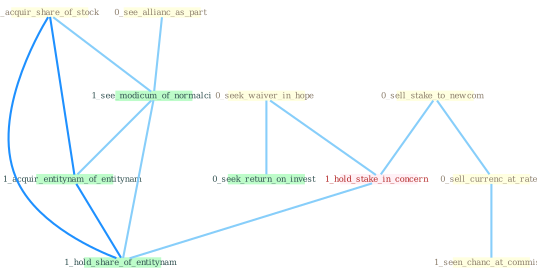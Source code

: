 Graph G{ 
    node
    [shape=polygon,style=filled,width=.5,height=.06,color="#BDFCC9",fixedsize=true,fontsize=4,
    fontcolor="#2f4f4f"];
    {node
    [color="#ffffe0", fontcolor="#8b7d6b"] "0_seek_waiver_in_hope " "0_see_allianc_as_part " "0_sell_stake_to_newcom " "0_sell_currenc_at_rate " "1_seen_chanc_at_commiss " "1_acquir_share_of_stock "}
{node [color="#fff0f5", fontcolor="#b22222"] "1_hold_stake_in_concern "}
edge [color="#B0E2FF"];

	"0_seek_waiver_in_hope " -- "1_hold_stake_in_concern " [w="1", color="#87cefa" ];
	"0_seek_waiver_in_hope " -- "0_seek_return_on_invest " [w="1", color="#87cefa" ];
	"0_see_allianc_as_part " -- "1_see_modicum_of_normalci " [w="1", color="#87cefa" ];
	"0_sell_stake_to_newcom " -- "0_sell_currenc_at_rate " [w="1", color="#87cefa" ];
	"0_sell_stake_to_newcom " -- "1_hold_stake_in_concern " [w="1", color="#87cefa" ];
	"0_sell_currenc_at_rate " -- "1_seen_chanc_at_commiss " [w="1", color="#87cefa" ];
	"1_acquir_share_of_stock " -- "1_see_modicum_of_normalci " [w="1", color="#87cefa" ];
	"1_acquir_share_of_stock " -- "1_acquir_entitynam_of_entitynam " [w="2", color="#1e90ff" , len=0.8];
	"1_acquir_share_of_stock " -- "1_hold_share_of_entitynam " [w="2", color="#1e90ff" , len=0.8];
	"1_hold_stake_in_concern " -- "1_hold_share_of_entitynam " [w="1", color="#87cefa" ];
	"1_see_modicum_of_normalci " -- "1_acquir_entitynam_of_entitynam " [w="1", color="#87cefa" ];
	"1_see_modicum_of_normalci " -- "1_hold_share_of_entitynam " [w="1", color="#87cefa" ];
	"1_acquir_entitynam_of_entitynam " -- "1_hold_share_of_entitynam " [w="2", color="#1e90ff" , len=0.8];
}